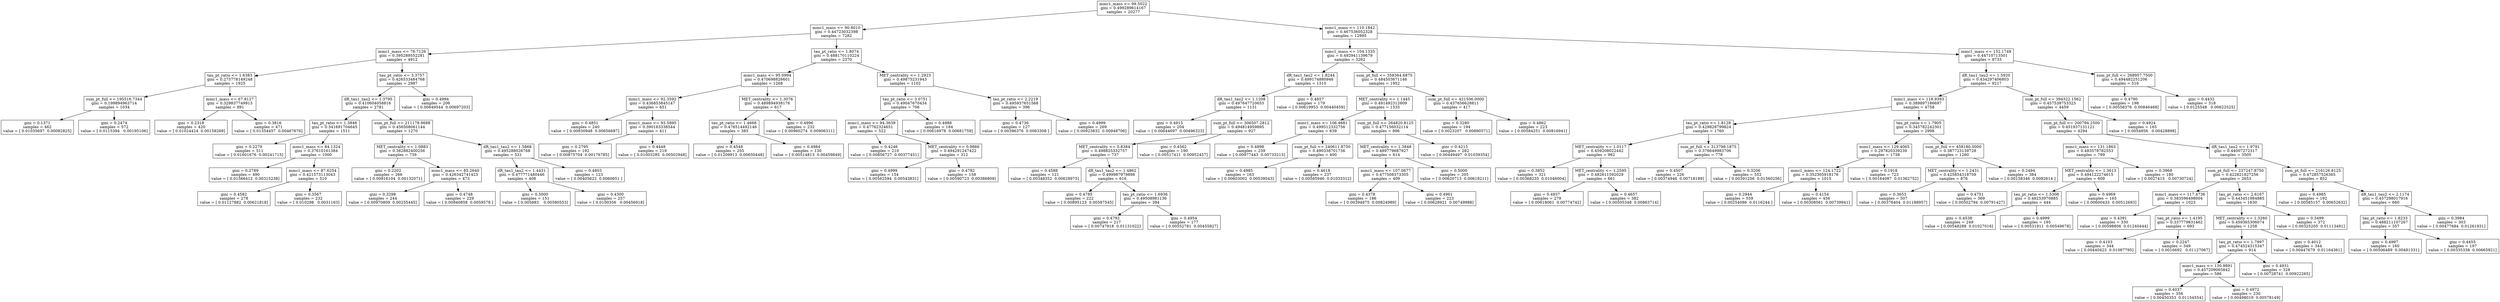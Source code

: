 digraph Tree {
0 [label="mmc1_mass <= 99.5022\ngini = 0.499289614167\nsamples = 20277", shape="box"] ;
1 [label="mmc1_mass <= 90.8010\ngini = 0.44723032398\nsamples = 7282", shape="box"] ;
0 -> 1 ;
2 [label="mmc1_mass <= 76.7126\ngini = 0.395289552281\nsamples = 4912", shape="box"] ;
1 -> 2 ;
3 [label="tau_pt_ratio <= 1.6383\ngini = 0.275778149248\nsamples = 1925", shape="box"] ;
2 -> 3 ;
4 [label="sum_pt_full <= 195516.7344\ngini = 0.199894963714\nsamples = 1034", shape="box"] ;
3 -> 4 ;
5 [label="gini = 0.1371\nsamples = 462\nvalue = [ 0.01035697  0.00082825]", shape="box"] ;
4 -> 5 ;
6 [label="gini = 0.2474\nsamples = 572\nvalue = [ 0.0115394   0.00195106]", shape="box"] ;
4 -> 6 ;
7 [label="mmc1_mass <= 67.9127\ngini = 0.329837749913\nsamples = 891", shape="box"] ;
3 -> 7 ;
8 [label="gini = 0.2318\nsamples = 420\nvalue = [ 0.01024424  0.00158269]", shape="box"] ;
7 -> 8 ;
9 [label="gini = 0.3816\nsamples = 471\nvalue = [ 0.01354457  0.00467676]", shape="box"] ;
7 -> 9 ;
10 [label="tau_pt_ratio <= 3.3757\ngini = 0.426533484768\nsamples = 2987", shape="box"] ;
2 -> 10 ;
11 [label="dR_tau1_tau2 <= 1.3795\ngini = 0.410604058816\nsamples = 2781", shape="box"] ;
10 -> 11 ;
12 [label="tau_pt_ratio <= 1.3846\ngini = 0.341691704645\nsamples = 1511", shape="box"] ;
11 -> 12 ;
13 [label="gini = 0.2279\nsamples = 511\nvalue = [ 0.01601676  0.00241715]", shape="box"] ;
12 -> 13 ;
14 [label="mmc1_mass <= 84.1324\ngini = 0.37610161384\nsamples = 1000", shape="box"] ;
12 -> 14 ;
15 [label="gini = 0.2789\nsamples = 490\nvalue = [ 0.01566412  0.00315238]", shape="box"] ;
14 -> 15 ;
16 [label="mmc1_mass <= 87.6254\ngini = 0.421573113043\nsamples = 510", shape="box"] ;
14 -> 16 ;
17 [label="gini = 0.4582\nsamples = 278\nvalue = [ 0.01127882  0.00621818]", shape="box"] ;
16 -> 17 ;
18 [label="gini = 0.3567\nsamples = 232\nvalue = [ 0.010298   0.0031163]", shape="box"] ;
16 -> 18 ;
19 [label="sum_pt_full <= 211178.9688\ngini = 0.456508061144\nsamples = 1270", shape="box"] ;
11 -> 19 ;
20 [label="MET_centrality <= 1.0883\ngini = 0.382882400256\nsamples = 739", shape="box"] ;
19 -> 20 ;
21 [label="gini = 0.2202\nsamples = 266\nvalue = [ 0.00916104  0.00132071]", shape="box"] ;
20 -> 21 ;
22 [label="mmc1_mass <= 85.2640\ngini = 0.426342741423\nsamples = 473", shape="box"] ;
20 -> 22 ;
23 [label="gini = 0.3298\nsamples = 244\nvalue = [ 0.00970809  0.00255445]", shape="box"] ;
22 -> 23 ;
24 [label="gini = 0.4748\nsamples = 229\nvalue = [ 0.00940858  0.0059578 ]", shape="box"] ;
22 -> 24 ;
25 [label="dR_tau1_tau2 <= 1.5868\ngini = 0.495288026768\nsamples = 531", shape="box"] ;
19 -> 25 ;
26 [label="dR_tau1_tau2 <= 1.4431\ngini = 0.477771480446\nsamples = 408", shape="box"] ;
25 -> 26 ;
27 [label="gini = 0.5000\nsamples = 151\nvalue = [ 0.005883    0.00580553]", shape="box"] ;
26 -> 27 ;
28 [label="gini = 0.4300\nsamples = 257\nvalue = [ 0.0100356   0.00456918]", shape="box"] ;
26 -> 28 ;
29 [label="gini = 0.4803\nsamples = 123\nvalue = [ 0.00405622  0.0060651 ]", shape="box"] ;
25 -> 29 ;
30 [label="gini = 0.4994\nsamples = 206\nvalue = [ 0.00649544  0.00697203]", shape="box"] ;
10 -> 30 ;
31 [label="tau_pt_ratio <= 1.8074\ngini = 0.488170110224\nsamples = 2370", shape="box"] ;
1 -> 31 ;
32 [label="mmc1_mass <= 95.0994\ngini = 0.470698826601\nsamples = 1268", shape="box"] ;
31 -> 32 ;
33 [label="mmc1_mass <= 92.3592\ngini = 0.436853845147\nsamples = 651", shape="box"] ;
32 -> 33 ;
34 [label="gini = 0.4851\nsamples = 240\nvalue = [ 0.00930948  0.00656687]", shape="box"] ;
33 -> 34 ;
35 [label="mmc1_mass <= 93.5895\ngini = 0.390163338544\nsamples = 411", shape="box"] ;
33 -> 35 ;
36 [label="gini = 0.2795\nsamples = 192\nvalue = [ 0.00875704  0.00176785]", shape="box"] ;
35 -> 36 ;
37 [label="gini = 0.4448\nsamples = 219\nvalue = [ 0.01003285  0.00502948]", shape="box"] ;
35 -> 37 ;
38 [label="MET_centrality <= 1.3076\ngini = 0.489894938176\nsamples = 617", shape="box"] ;
32 -> 38 ;
39 [label="tau_pt_ratio <= 1.4668\ngini = 0.476514492146\nsamples = 385", shape="box"] ;
38 -> 39 ;
40 [label="gini = 0.4548\nsamples = 255\nvalue = [ 0.01209913  0.00650448]", shape="box"] ;
39 -> 40 ;
41 [label="gini = 0.4984\nsamples = 130\nvalue = [ 0.00514813  0.00459849]", shape="box"] ;
39 -> 41 ;
42 [label="gini = 0.4996\nsamples = 232\nvalue = [ 0.00960274  0.00906311]", shape="box"] ;
38 -> 42 ;
43 [label="MET_centrality <= 1.2923\ngini = 0.49875231943\nsamples = 1102", shape="box"] ;
31 -> 43 ;
44 [label="tau_pt_ratio <= 3.0751\ngini = 0.49047670434\nsamples = 706", shape="box"] ;
43 -> 44 ;
45 [label="mmc1_mass <= 94.3639\ngini = 0.47762324651\nsamples = 522", shape="box"] ;
44 -> 45 ;
46 [label="gini = 0.4246\nsamples = 210\nvalue = [ 0.00856727  0.00377451]", shape="box"] ;
45 -> 46 ;
47 [label="MET_centrality <= 0.9866\ngini = 0.494291247422\nsamples = 312", shape="box"] ;
45 -> 47 ;
48 [label="gini = 0.4999\nsamples = 154\nvalue = [ 0.00562594  0.00543831]", shape="box"] ;
47 -> 48 ;
49 [label="gini = 0.4782\nsamples = 158\nvalue = [ 0.00590723  0.00386809]", shape="box"] ;
47 -> 49 ;
50 [label="gini = 0.4988\nsamples = 184\nvalue = [ 0.00616978  0.00681759]", shape="box"] ;
44 -> 50 ;
51 [label="tau_pt_ratio <= 2.2219\ngini = 0.495937651568\nsamples = 396", shape="box"] ;
43 -> 51 ;
52 [label="gini = 0.4736\nsamples = 127\nvalue = [ 0.00396376  0.0063308 ]", shape="box"] ;
51 -> 52 ;
53 [label="gini = 0.4999\nsamples = 269\nvalue = [ 0.00923832  0.00948706]", shape="box"] ;
51 -> 53 ;
54 [label="mmc1_mass <= 110.1842\ngini = 0.467536052328\nsamples = 12995", shape="box"] ;
0 -> 54 ;
55 [label="mmc1_mass <= 104.1335\ngini = 0.492941139679\nsamples = 3262", shape="box"] ;
54 -> 55 ;
56 [label="dR_tau1_tau2 <= 1.8244\ngini = 0.499174880946\nsamples = 1310", shape="box"] ;
55 -> 56 ;
57 [label="dR_tau1_tau2 <= 1.1208\ngini = 0.497647720653\nsamples = 1131", shape="box"] ;
56 -> 57 ;
58 [label="gini = 0.4915\nsamples = 204\nvalue = [ 0.00644697  0.00496323]", shape="box"] ;
57 -> 58 ;
59 [label="sum_pt_full <= 306507.2812\ngini = 0.494814959895\nsamples = 927", shape="box"] ;
57 -> 59 ;
60 [label="MET_centrality <= 0.8384\ngini = 0.498825332757\nsamples = 737", shape="box"] ;
59 -> 60 ;
61 [label="gini = 0.4588\nsamples = 121\nvalue = [ 0.00348352  0.00628975]", shape="box"] ;
60 -> 61 ;
62 [label="dR_tau1_tau2 <= 1.4862\ngini = 0.499987979898\nsamples = 616", shape="box"] ;
60 -> 62 ;
63 [label="gini = 0.4785\nsamples = 222\nvalue = [ 0.00895123  0.00587545]", shape="box"] ;
62 -> 63 ;
64 [label="tau_pt_ratio <= 1.6936\ngini = 0.49508981136\nsamples = 394", shape="box"] ;
62 -> 64 ;
65 [label="gini = 0.4792\nsamples = 217\nvalue = [ 0.00747918  0.01131022]", shape="box"] ;
64 -> 65 ;
66 [label="gini = 0.4954\nsamples = 177\nvalue = [ 0.00552781  0.00455827]", shape="box"] ;
64 -> 66 ;
67 [label="gini = 0.4562\nsamples = 190\nvalue = [ 0.00517411  0.00952457]", shape="box"] ;
59 -> 67 ;
68 [label="gini = 0.4857\nsamples = 179\nvalue = [ 0.00619953  0.00440459]", shape="box"] ;
56 -> 68 ;
69 [label="sum_pt_full <= 358364.6875\ngini = 0.484503671146\nsamples = 1952", shape="box"] ;
55 -> 69 ;
70 [label="MET_centrality <= 1.1445\ngini = 0.491492312609\nsamples = 1535", shape="box"] ;
69 -> 70 ;
71 [label="mmc1_mass <= 106.4681\ngini = 0.499512332756\nsamples = 639", shape="box"] ;
70 -> 71 ;
72 [label="gini = 0.4898\nsamples = 239\nvalue = [ 0.00977443  0.00733213]", shape="box"] ;
71 -> 72 ;
73 [label="sum_pt_full <= 240611.8750\ngini = 0.490338701736\nsamples = 400", shape="box"] ;
71 -> 73 ;
74 [label="gini = 0.4985\nsamples = 163\nvalue = [ 0.00603002  0.00539543]", shape="box"] ;
73 -> 74 ;
75 [label="gini = 0.4618\nsamples = 237\nvalue = [ 0.00585946  0.01033312]", shape="box"] ;
73 -> 75 ;
76 [label="sum_pt_full <= 264820.8125\ngini = 0.477156032114\nsamples = 896", shape="box"] ;
70 -> 76 ;
77 [label="MET_centrality <= 1.3848\ngini = 0.489779687927\nsamples = 614", shape="box"] ;
76 -> 77 ;
78 [label="mmc1_mass <= 107.0677\ngini = 0.477508373305\nsamples = 409", shape="box"] ;
77 -> 78 ;
79 [label="gini = 0.4378\nsamples = 186\nvalue = [ 0.00394875  0.00824989]", shape="box"] ;
78 -> 79 ;
80 [label="gini = 0.4961\nsamples = 223\nvalue = [ 0.00628921  0.00749988]", shape="box"] ;
78 -> 80 ;
81 [label="gini = 0.5000\nsamples = 205\nvalue = [ 0.00620713  0.00618211]", shape="box"] ;
77 -> 81 ;
82 [label="gini = 0.4215\nsamples = 282\nvalue = [ 0.00449497  0.01039354]", shape="box"] ;
76 -> 82 ;
83 [label="sum_pt_full <= 421506.0000\ngini = 0.437656628811\nsamples = 417", shape="box"] ;
69 -> 83 ;
84 [label="gini = 0.3280\nsamples = 194\nvalue = [ 0.0023207   0.00890571]", shape="box"] ;
83 -> 84 ;
85 [label="gini = 0.4862\nsamples = 223\nvalue = [ 0.00584251  0.00816941]", shape="box"] ;
83 -> 85 ;
86 [label="mmc1_mass <= 152.1749\ngini = 0.44710713501\nsamples = 9733", shape="box"] ;
54 -> 86 ;
87 [label="dR_tau1_tau2 <= 1.5920\ngini = 0.434297406803\nsamples = 9217", shape="box"] ;
86 -> 87 ;
88 [label="mmc1_mass <= 118.9393\ngini = 0.389897186697\nsamples = 4758", shape="box"] ;
87 -> 88 ;
89 [label="tau_pt_ratio <= 1.8128\ngini = 0.429828799824\nsamples = 1760", shape="box"] ;
88 -> 89 ;
90 [label="MET_centrality <= 1.0117\ngini = 0.459208022442\nsamples = 982", shape="box"] ;
89 -> 90 ;
91 [label="gini = 0.3852\nsamples = 321\nvalue = [ 0.00368235  0.01046004]", shape="box"] ;
90 -> 91 ;
92 [label="MET_centrality <= 1.2595\ngini = 0.482611592029\nsamples = 661", shape="box"] ;
90 -> 92 ;
93 [label="gini = 0.4937\nsamples = 279\nvalue = [ 0.00618061  0.00774742]", shape="box"] ;
92 -> 93 ;
94 [label="gini = 0.4657\nsamples = 382\nvalue = [ 0.00505348  0.00863714]", shape="box"] ;
92 -> 94 ;
95 [label="sum_pt_full <= 313798.1875\ngini = 0.376649983706\nsamples = 778", shape="box"] ;
89 -> 95 ;
96 [label="gini = 0.4507\nsamples = 226\nvalue = [ 0.00374946  0.00718189]", shape="box"] ;
95 -> 96 ;
97 [label="gini = 0.3206\nsamples = 552\nvalue = [ 0.00391256  0.01560256]", shape="box"] ;
95 -> 97 ;
98 [label="tau_pt_ratio <= 1.7905\ngini = 0.345782242301\nsamples = 2998", shape="box"] ;
88 -> 98 ;
99 [label="mmc1_mass <= 129.4065\ngini = 0.297820339239\nsamples = 1738", shape="box"] ;
98 -> 99 ;
100 [label="mmc1_mass <= 124.1722\ngini = 0.352305918176\nsamples = 1015", shape="box"] ;
99 -> 100 ;
101 [label="gini = 0.2944\nsamples = 559\nvalue = [ 0.00254086  0.0116244 ]", shape="box"] ;
100 -> 101 ;
102 [label="gini = 0.4154\nsamples = 456\nvalue = [ 0.00308561  0.00739941]", shape="box"] ;
100 -> 102 ;
103 [label="gini = 0.1918\nsamples = 723\nvalue = [ 0.00164087  0.01362752]", shape="box"] ;
99 -> 103 ;
104 [label="sum_pt_full <= 458180.0000\ngini = 0.387723139728\nsamples = 1260", shape="box"] ;
98 -> 104 ;
105 [label="MET_centrality <= 1.2431\ngini = 0.425854318759\nsamples = 876", shape="box"] ;
104 -> 105 ;
106 [label="gini = 0.3653\nsamples = 507\nvalue = [ 0.00376404  0.01188957]", shape="box"] ;
105 -> 106 ;
107 [label="gini = 0.4751\nsamples = 369\nvalue = [ 0.00502794  0.00791427]", shape="box"] ;
105 -> 107 ;
108 [label="gini = 0.2494\nsamples = 384\nvalue = [ 0.00158346  0.0092614 ]", shape="box"] ;
104 -> 108 ;
109 [label="sum_pt_full <= 394322.1562\ngini = 0.457538753323\nsamples = 4459", shape="box"] ;
87 -> 109 ;
110 [label="sum_pt_full <= 200794.2500\ngini = 0.451937131121\nsamples = 4294", shape="box"] ;
109 -> 110 ;
111 [label="mmc1_mass <= 131.1863\ngini = 0.483578782553\nsamples = 789", shape="box"] ;
110 -> 111 ;
112 [label="MET_centrality <= 1.3613\ngini = 0.494122274615\nsamples = 609", shape="box"] ;
111 -> 112 ;
113 [label="tau_pt_ratio <= 1.5308\ngini = 0.48253970885\nsamples = 444", shape="box"] ;
112 -> 113 ;
114 [label="gini = 0.4538\nsamples = 249\nvalue = [ 0.00548288  0.01027016]", shape="box"] ;
113 -> 114 ;
115 [label="gini = 0.4999\nsamples = 195\nvalue = [ 0.00531911  0.00549678]", shape="box"] ;
113 -> 115 ;
116 [label="gini = 0.4969\nsamples = 165\nvalue = [ 0.00600433  0.00512693]", shape="box"] ;
112 -> 116 ;
117 [label="gini = 0.3968\nsamples = 180\nvalue = [ 0.0027415   0.00730724]", shape="box"] ;
111 -> 117 ;
118 [label="dR_tau1_tau2 <= 1.9791\ngini = 0.44007272317\nsamples = 3505", shape="box"] ;
110 -> 118 ;
119 [label="sum_pt_full <= 237247.8750\ngini = 0.422821827256\nsamples = 2653", shape="box"] ;
118 -> 119 ;
120 [label="mmc1_mass <= 117.4736\ngini = 0.383596498004\nsamples = 1023", shape="box"] ;
119 -> 120 ;
121 [label="gini = 0.4391\nsamples = 330\nvalue = [ 0.00598806  0.01240444]", shape="box"] ;
120 -> 121 ;
122 [label="tau_pt_ratio <= 1.4195\ngini = 0.337779831462\nsamples = 693", shape="box"] ;
120 -> 122 ;
123 [label="gini = 0.4103\nsamples = 344\nvalue = [ 0.00440423  0.01087795]", shape="box"] ;
122 -> 123 ;
124 [label="gini = 0.2247\nsamples = 349\nvalue = [ 0.0016692   0.01127067]", shape="box"] ;
122 -> 124 ;
125 [label="tau_pt_ratio <= 2.6167\ngini = 0.443451984885\nsamples = 1630", shape="box"] ;
119 -> 125 ;
126 [label="MET_centrality <= 1.3260\ngini = 0.459365306074\nsamples = 1258", shape="box"] ;
125 -> 126 ;
127 [label="tau_pt_ratio <= 1.7997\ngini = 0.474524315347\nsamples = 914", shape="box"] ;
126 -> 127 ;
128 [label="mmc1_mass <= 130.9891\ngini = 0.457209065842\nsamples = 586", shape="box"] ;
127 -> 128 ;
129 [label="gini = 0.4037\nsamples = 356\nvalue = [ 0.00450353  0.01154554]", shape="box"] ;
128 -> 129 ;
130 [label="gini = 0.4972\nsamples = 230\nvalue = [ 0.00498019  0.00578149]", shape="box"] ;
128 -> 130 ;
131 [label="gini = 0.4931\nsamples = 328\nvalue = [ 0.00728741  0.00922265]", shape="box"] ;
127 -> 131 ;
132 [label="gini = 0.4012\nsamples = 344\nvalue = [ 0.00447679  0.01164361]", shape="box"] ;
126 -> 132 ;
133 [label="gini = 0.3499\nsamples = 372\nvalue = [ 0.00325205  0.01113491]", shape="box"] ;
125 -> 133 ;
134 [label="sum_pt_full <= 216126.8125\ngini = 0.472857526365\nsamples = 852", shape="box"] ;
118 -> 134 ;
135 [label="gini = 0.4985\nsamples = 192\nvalue = [ 0.00585157  0.00652632]", shape="box"] ;
134 -> 135 ;
136 [label="dR_tau1_tau2 <= 2.1174\ngini = 0.457298017916\nsamples = 660", shape="box"] ;
134 -> 136 ;
137 [label="tau_pt_ratio <= 1.8233\ngini = 0.488211107267\nsamples = 357", shape="box"] ;
136 -> 137 ;
138 [label="gini = 0.4997\nsamples = 160\nvalue = [ 0.00506489  0.00481331]", shape="box"] ;
137 -> 138 ;
139 [label="gini = 0.4455\nsamples = 197\nvalue = [ 0.00335338  0.00665921]", shape="box"] ;
137 -> 139 ;
140 [label="gini = 0.3984\nsamples = 303\nvalue = [ 0.00477684  0.01261931]", shape="box"] ;
136 -> 140 ;
141 [label="gini = 0.4924\nsamples = 165\nvalue = [ 0.0054956   0.00428898]", shape="box"] ;
109 -> 141 ;
142 [label="sum_pt_full <= 268957.7500\ngini = 0.494482251206\nsamples = 516", shape="box"] ;
86 -> 142 ;
143 [label="gini = 0.4790\nsamples = 198\nvalue = [ 0.00558376  0.00846468]", shape="box"] ;
142 -> 143 ;
144 [label="gini = 0.4432\nsamples = 318\nvalue = [ 0.0125548   0.00622525]", shape="box"] ;
142 -> 144 ;
}